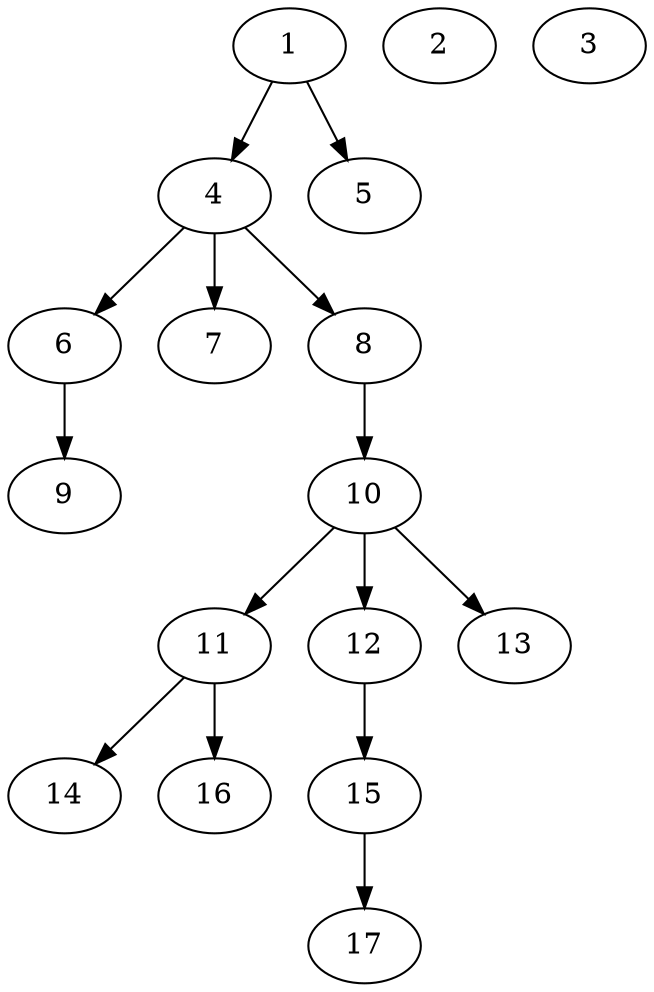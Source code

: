 // DAG (tier=1-easy, mode=compute, n=17, ccr=0.256, fat=0.397, density=0.222, regular=0.656, jump=0.027, mindata=262144, maxdata=2097152)
// DAG automatically generated by daggen at Sun Aug 24 16:33:32 2025
// /home/ermia/Project/Environments/daggen/bin/daggen --dot --ccr 0.256 --fat 0.397 --regular 0.656 --density 0.222 --jump 0.027 --mindata 262144 --maxdata 2097152 -n 17 
digraph G {
  1 [size="4867364432642048000", alpha="0.04", expect_size="2433682216321024000"]
  1 -> 4 [size ="22976607027200"]
  1 -> 5 [size ="22976607027200"]
  2 [size="5009901873071652864", alpha="0.14", expect_size="2504950936535826432"]
  3 [size="10076661396190110", alpha="0.04", expect_size="5038330698095055"]
  4 [size="20077295859118316", alpha="0.19", expect_size="10038647929559158"]
  4 -> 6 [size ="10410228973568"]
  4 -> 7 [size ="10410228973568"]
  4 -> 8 [size ="10410228973568"]
  5 [size="7021415756726272000", alpha="0.08", expect_size="3510707878363136000"]
  6 [size="530810263315214", alpha="0.06", expect_size="265405131657607"]
  6 -> 9 [size ="800952680448"]
  7 [size="104513734180864000", alpha="0.10", expect_size="52256867090432000"]
  8 [size="7237619437908525056", alpha="0.14", expect_size="3618809718954262528"]
  8 -> 10 [size ="29933246087168"]
  9 [size="55516425243736", alpha="0.01", expect_size="27758212621868"]
  10 [size="5191952286774984704", alpha="0.09", expect_size="2595976143387492352"]
  10 -> 11 [size ="23987065192448"]
  10 -> 12 [size ="23987065192448"]
  10 -> 13 [size ="23987065192448"]
  11 [size="45405276646221536", alpha="0.03", expect_size="22702638323110768"]
  11 -> 14 [size ="17588427948032"]
  11 -> 16 [size ="17588427948032"]
  12 [size="43102236145136544", alpha="0.12", expect_size="21551118072568272"]
  12 -> 15 [size ="18874368000000"]
  13 [size="891786516820386", alpha="0.14", expect_size="445893258410193"]
  14 [size="494985570944637", alpha="0.01", expect_size="247492785472318"]
  15 [size="4364111374850908", alpha="0.09", expect_size="2182055687425454"]
  15 -> 17 [size ="12939964710912"]
  16 [size="1710914859610144768", alpha="0.15", expect_size="855457429805072384"]
  17 [size="152131035521007", alpha="0.08", expect_size="76065517760503"]
}
